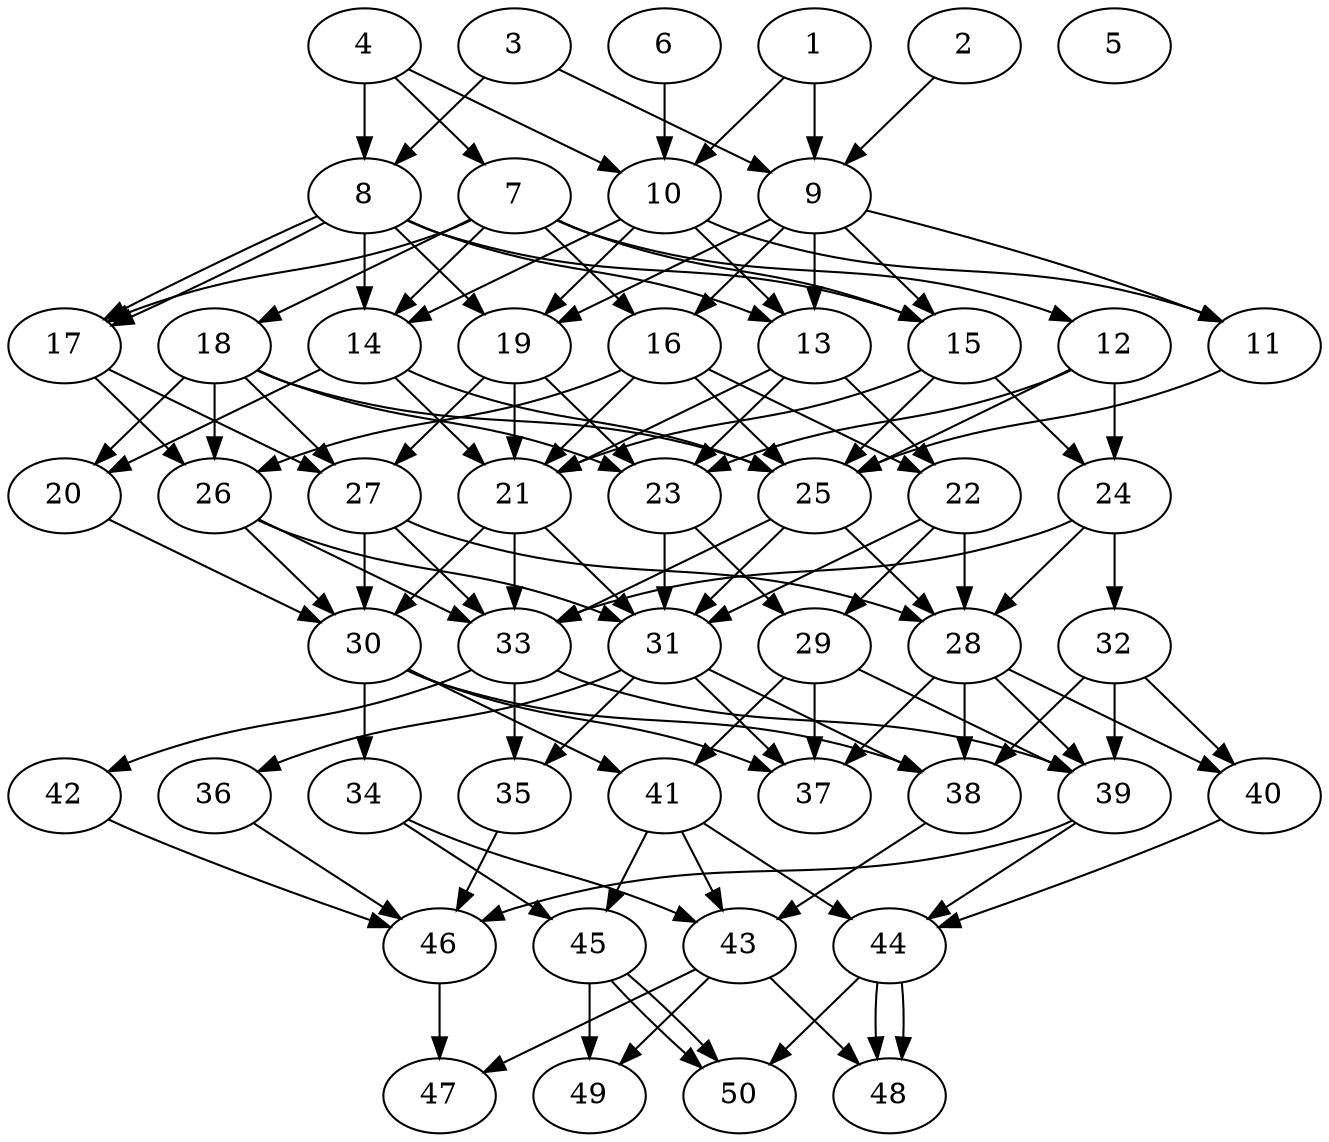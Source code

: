// DAG automatically generated by daggen at Tue Aug  6 16:32:29 2019
// ./daggen --dot -n 50 --ccr 0.5 --fat 0.5 --regular 0.5 --density 0.6 --mindata 5242880 --maxdata 52428800 
digraph G {
  1 [size="16951296", alpha="0.18", expect_size="8475648"] 
  1 -> 9 [size ="8475648"]
  1 -> 10 [size ="8475648"]
  2 [size="53612544", alpha="0.04", expect_size="26806272"] 
  2 -> 9 [size ="26806272"]
  3 [size="41666560", alpha="0.20", expect_size="20833280"] 
  3 -> 8 [size ="20833280"]
  3 -> 9 [size ="20833280"]
  4 [size="84768768", alpha="0.13", expect_size="42384384"] 
  4 -> 7 [size ="42384384"]
  4 -> 8 [size ="42384384"]
  4 -> 10 [size ="42384384"]
  5 [size="16252928", alpha="0.08", expect_size="8126464"] 
  6 [size="30343168", alpha="0.08", expect_size="15171584"] 
  6 -> 10 [size ="15171584"]
  7 [size="54122496", alpha="0.14", expect_size="27061248"] 
  7 -> 12 [size ="27061248"]
  7 -> 14 [size ="27061248"]
  7 -> 15 [size ="27061248"]
  7 -> 16 [size ="27061248"]
  7 -> 17 [size ="27061248"]
  7 -> 18 [size ="27061248"]
  8 [size="81313792", alpha="0.01", expect_size="40656896"] 
  8 -> 13 [size ="40656896"]
  8 -> 14 [size ="40656896"]
  8 -> 15 [size ="40656896"]
  8 -> 17 [size ="40656896"]
  8 -> 17 [size ="40656896"]
  8 -> 19 [size ="40656896"]
  9 [size="96030720", alpha="0.16", expect_size="48015360"] 
  9 -> 11 [size ="48015360"]
  9 -> 13 [size ="48015360"]
  9 -> 15 [size ="48015360"]
  9 -> 16 [size ="48015360"]
  9 -> 19 [size ="48015360"]
  10 [size="47867904", alpha="0.19", expect_size="23933952"] 
  10 -> 11 [size ="23933952"]
  10 -> 13 [size ="23933952"]
  10 -> 14 [size ="23933952"]
  10 -> 19 [size ="23933952"]
  11 [size="44552192", alpha="0.13", expect_size="22276096"] 
  11 -> 25 [size ="22276096"]
  12 [size="35024896", alpha="0.14", expect_size="17512448"] 
  12 -> 23 [size ="17512448"]
  12 -> 24 [size ="17512448"]
  12 -> 25 [size ="17512448"]
  13 [size="51947520", alpha="0.05", expect_size="25973760"] 
  13 -> 21 [size ="25973760"]
  13 -> 22 [size ="25973760"]
  13 -> 23 [size ="25973760"]
  14 [size="50651136", alpha="0.12", expect_size="25325568"] 
  14 -> 20 [size ="25325568"]
  14 -> 21 [size ="25325568"]
  14 -> 25 [size ="25325568"]
  15 [size="18833408", alpha="0.04", expect_size="9416704"] 
  15 -> 21 [size ="9416704"]
  15 -> 24 [size ="9416704"]
  15 -> 25 [size ="9416704"]
  16 [size="56281088", alpha="0.16", expect_size="28140544"] 
  16 -> 21 [size ="28140544"]
  16 -> 22 [size ="28140544"]
  16 -> 25 [size ="28140544"]
  16 -> 26 [size ="28140544"]
  17 [size="94787584", alpha="0.07", expect_size="47393792"] 
  17 -> 26 [size ="47393792"]
  17 -> 27 [size ="47393792"]
  18 [size="65386496", alpha="0.04", expect_size="32693248"] 
  18 -> 20 [size ="32693248"]
  18 -> 23 [size ="32693248"]
  18 -> 25 [size ="32693248"]
  18 -> 26 [size ="32693248"]
  18 -> 27 [size ="32693248"]
  19 [size="70283264", alpha="0.17", expect_size="35141632"] 
  19 -> 21 [size ="35141632"]
  19 -> 23 [size ="35141632"]
  19 -> 27 [size ="35141632"]
  20 [size="51443712", alpha="0.06", expect_size="25721856"] 
  20 -> 30 [size ="25721856"]
  21 [size="46221312", alpha="0.17", expect_size="23110656"] 
  21 -> 30 [size ="23110656"]
  21 -> 31 [size ="23110656"]
  21 -> 33 [size ="23110656"]
  22 [size="15470592", alpha="0.17", expect_size="7735296"] 
  22 -> 28 [size ="7735296"]
  22 -> 29 [size ="7735296"]
  22 -> 31 [size ="7735296"]
  23 [size="80465920", alpha="0.04", expect_size="40232960"] 
  23 -> 29 [size ="40232960"]
  23 -> 31 [size ="40232960"]
  24 [size="102836224", alpha="0.06", expect_size="51418112"] 
  24 -> 28 [size ="51418112"]
  24 -> 32 [size ="51418112"]
  24 -> 33 [size ="51418112"]
  25 [size="65734656", alpha="0.10", expect_size="32867328"] 
  25 -> 28 [size ="32867328"]
  25 -> 31 [size ="32867328"]
  25 -> 33 [size ="32867328"]
  26 [size="85473280", alpha="0.17", expect_size="42736640"] 
  26 -> 30 [size ="42736640"]
  26 -> 31 [size ="42736640"]
  26 -> 33 [size ="42736640"]
  27 [size="68020224", alpha="0.14", expect_size="34010112"] 
  27 -> 28 [size ="34010112"]
  27 -> 30 [size ="34010112"]
  27 -> 33 [size ="34010112"]
  28 [size="99035136", alpha="0.06", expect_size="49517568"] 
  28 -> 37 [size ="49517568"]
  28 -> 38 [size ="49517568"]
  28 -> 39 [size ="49517568"]
  28 -> 40 [size ="49517568"]
  29 [size="22165504", alpha="0.17", expect_size="11082752"] 
  29 -> 37 [size ="11082752"]
  29 -> 39 [size ="11082752"]
  29 -> 41 [size ="11082752"]
  30 [size="101732352", alpha="0.15", expect_size="50866176"] 
  30 -> 34 [size ="50866176"]
  30 -> 37 [size ="50866176"]
  30 -> 38 [size ="50866176"]
  30 -> 41 [size ="50866176"]
  31 [size="37210112", alpha="0.20", expect_size="18605056"] 
  31 -> 35 [size ="18605056"]
  31 -> 36 [size ="18605056"]
  31 -> 37 [size ="18605056"]
  31 -> 38 [size ="18605056"]
  32 [size="23808000", alpha="0.10", expect_size="11904000"] 
  32 -> 38 [size ="11904000"]
  32 -> 39 [size ="11904000"]
  32 -> 40 [size ="11904000"]
  33 [size="104654848", alpha="0.10", expect_size="52327424"] 
  33 -> 35 [size ="52327424"]
  33 -> 39 [size ="52327424"]
  33 -> 42 [size ="52327424"]
  34 [size="27815936", alpha="0.17", expect_size="13907968"] 
  34 -> 43 [size ="13907968"]
  34 -> 45 [size ="13907968"]
  35 [size="56322048", alpha="0.07", expect_size="28161024"] 
  35 -> 46 [size ="28161024"]
  36 [size="101566464", alpha="0.06", expect_size="50783232"] 
  36 -> 46 [size ="50783232"]
  37 [size="89040896", alpha="0.03", expect_size="44520448"] 
  38 [size="62377984", alpha="0.12", expect_size="31188992"] 
  38 -> 43 [size ="31188992"]
  39 [size="92409856", alpha="0.14", expect_size="46204928"] 
  39 -> 44 [size ="46204928"]
  39 -> 46 [size ="46204928"]
  40 [size="75937792", alpha="0.04", expect_size="37968896"] 
  40 -> 44 [size ="37968896"]
  41 [size="50345984", alpha="0.01", expect_size="25172992"] 
  41 -> 43 [size ="25172992"]
  41 -> 44 [size ="25172992"]
  41 -> 45 [size ="25172992"]
  42 [size="49700864", alpha="0.00", expect_size="24850432"] 
  42 -> 46 [size ="24850432"]
  43 [size="98543616", alpha="0.14", expect_size="49271808"] 
  43 -> 47 [size ="49271808"]
  43 -> 48 [size ="49271808"]
  43 -> 49 [size ="49271808"]
  44 [size="49594368", alpha="0.07", expect_size="24797184"] 
  44 -> 48 [size ="24797184"]
  44 -> 48 [size ="24797184"]
  44 -> 50 [size ="24797184"]
  45 [size="37390336", alpha="0.12", expect_size="18695168"] 
  45 -> 49 [size ="18695168"]
  45 -> 50 [size ="18695168"]
  45 -> 50 [size ="18695168"]
  46 [size="70279168", alpha="0.12", expect_size="35139584"] 
  46 -> 47 [size ="35139584"]
  47 [size="99690496", alpha="0.05", expect_size="49845248"] 
  48 [size="21178368", alpha="0.17", expect_size="10589184"] 
  49 [size="78391296", alpha="0.11", expect_size="39195648"] 
  50 [size="48013312", alpha="0.05", expect_size="24006656"] 
}
